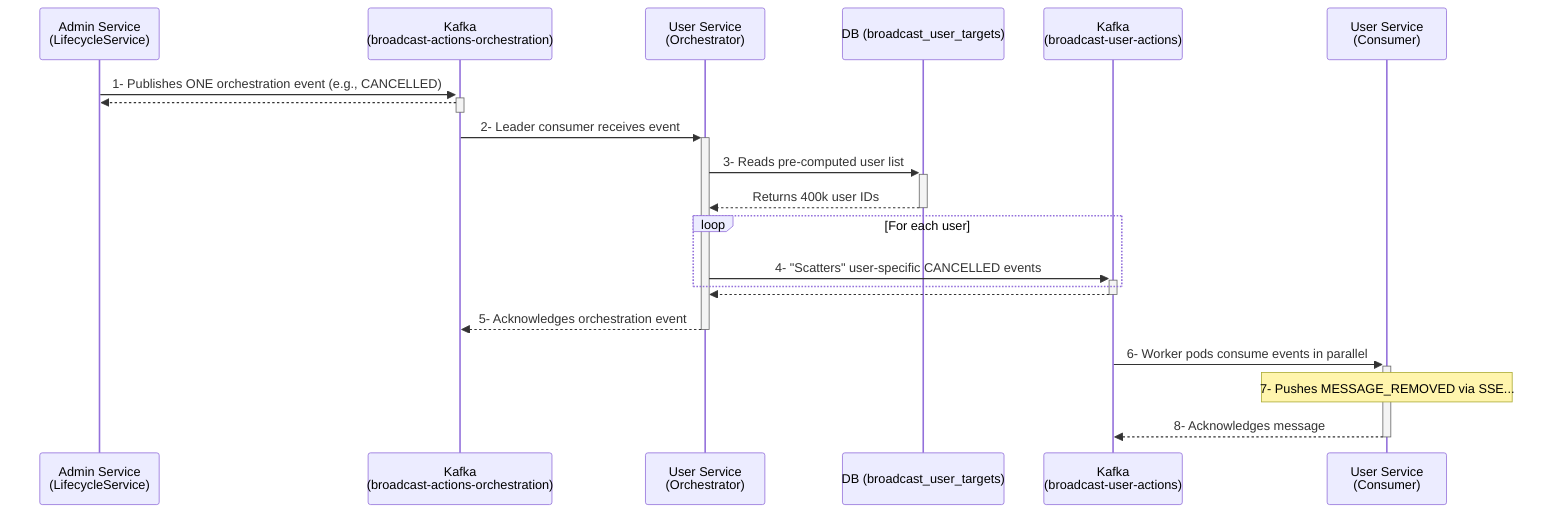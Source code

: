 sequenceDiagram
    participant AdminSvc as Admin Service <br/> (LifecycleService)
    participant KafkaActionsOrchestration as Kafka <br/> (broadcast-actions-orchestration)
    participant Leader as User Service <br/> (Orchestrator)
    participant DB as DB (broadcast_user_targets)
    participant KafkaUserActions as Kafka <br/> (broadcast-user-actions)
    participant Worker as User Service <br/> (Consumer)

    AdminSvc->>+KafkaActionsOrchestration: 1- Publishes ONE orchestration event (e.g., CANCELLED)
    KafkaActionsOrchestration-->>-AdminSvc: 

    KafkaActionsOrchestration->>+Leader: 2- Leader consumer receives event
    Leader->>+DB: 3- Reads pre-computed user list
    DB-->>-Leader: Returns 400k user IDs
    
    loop For each user
        Leader->>+KafkaUserActions: 4- "Scatters" user-specific CANCELLED events
    end
    KafkaUserActions-->>-Leader: 
    Leader-->>-KafkaActionsOrchestration: 5- Acknowledges orchestration event
    
    KafkaUserActions->>+Worker: 6- Worker pods consume events in parallel
    Note over Worker: 7- Pushes MESSAGE_REMOVED via SSE...
    Worker-->>-KafkaUserActions: 8- Acknowledges message